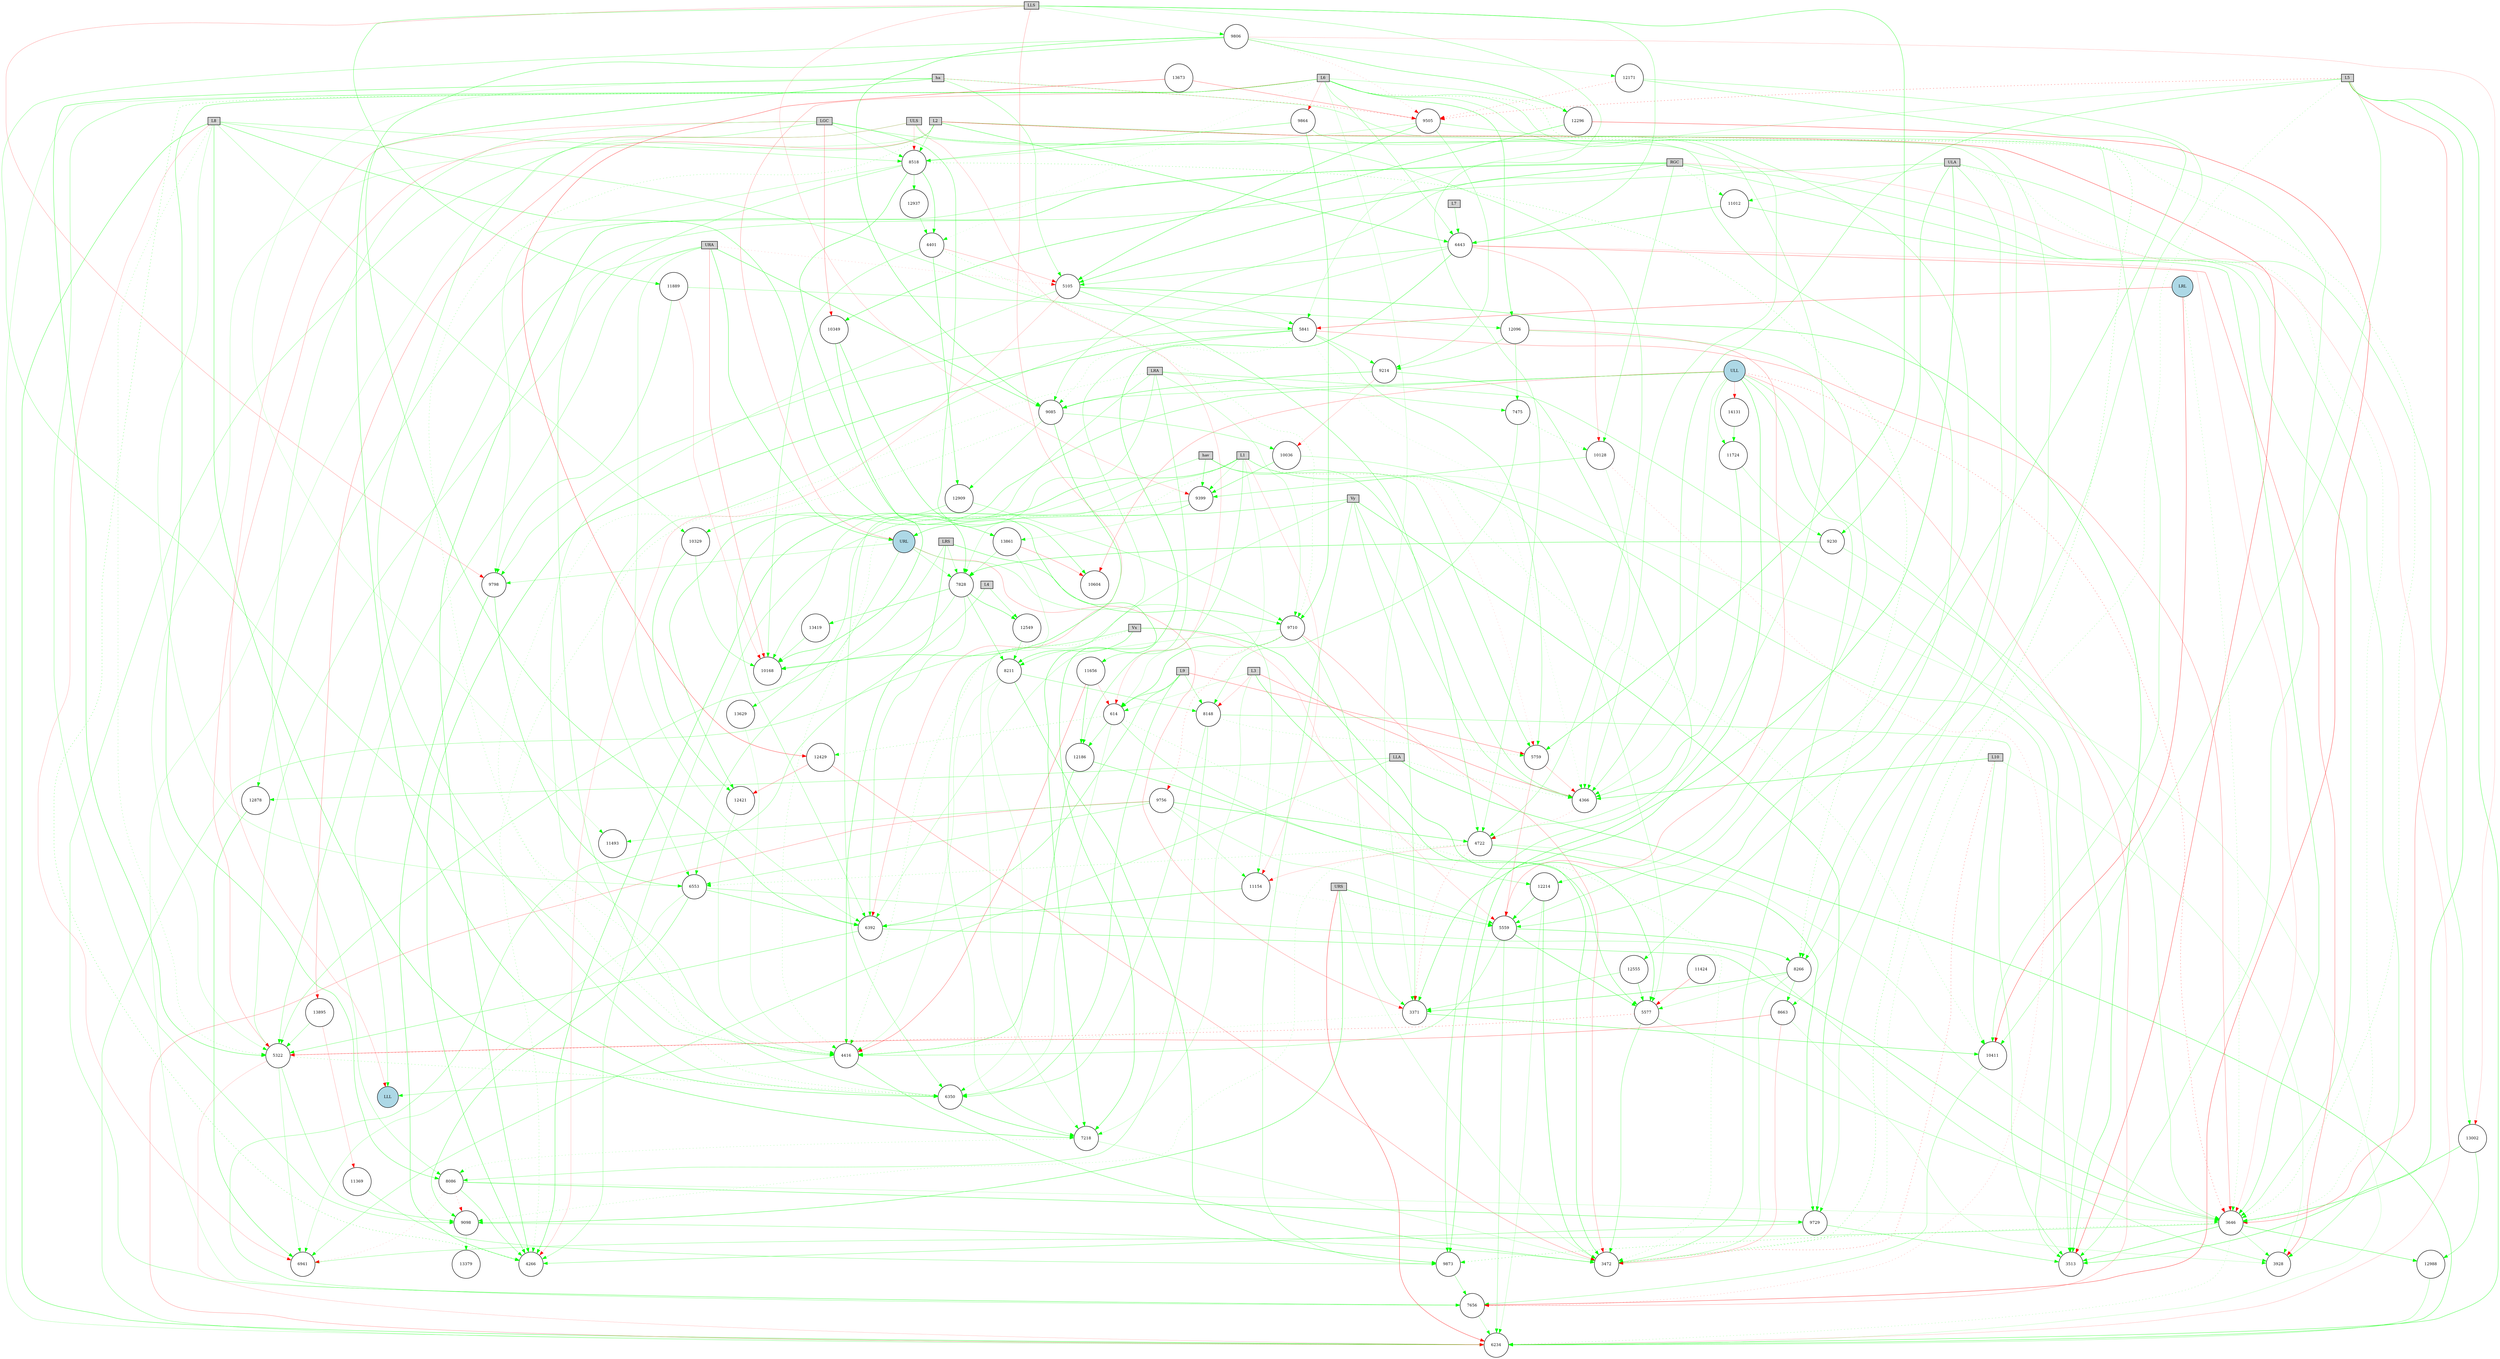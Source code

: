 digraph {
	node [fontsize=9 height=0.2 shape=circle width=0.2]
	ULL [fillcolor=lightblue style=filled]
	URL [fillcolor=lightblue style=filled]
	LRL [fillcolor=lightblue style=filled]
	ha [fillcolor=lightgray shape=box style=filled]
	LLL [fillcolor=lightblue style=filled]
	L7 [fillcolor=lightgray shape=box style=filled]
	L3 [fillcolor=lightgray shape=box style=filled]
	URS [fillcolor=lightgray shape=box style=filled]
	L9 [fillcolor=lightgray shape=box style=filled]
	L8 [fillcolor=lightgray shape=box style=filled]
	L10 [fillcolor=lightgray shape=box style=filled]
	L6 [fillcolor=lightgray shape=box style=filled]
	L5 [fillcolor=lightgray shape=box style=filled]
	L4 [fillcolor=lightgray shape=box style=filled]
	L2 [fillcolor=lightgray shape=box style=filled]
	RGC [fillcolor=lightgray shape=box style=filled]
	L1 [fillcolor=lightgray shape=box style=filled]
	LRA [fillcolor=lightgray shape=box style=filled]
	LRS [fillcolor=lightgray shape=box style=filled]
	URA [fillcolor=lightgray shape=box style=filled]
	LGC [fillcolor=lightgray shape=box style=filled]
	LLS [fillcolor=lightgray shape=box style=filled]
	LLA [fillcolor=lightgray shape=box style=filled]
	ULS [fillcolor=lightgray shape=box style=filled]
	ULA [fillcolor=lightgray shape=box style=filled]
	Vy [fillcolor=lightgray shape=box style=filled]
	Vx [fillcolor=lightgray shape=box style=filled]
	hav [fillcolor=lightgray shape=box style=filled]
	9729 [fillcolor=white style=filled]
	12296 [fillcolor=white style=filled]
	9230 [fillcolor=white style=filled]
	8211 [fillcolor=white style=filled]
	9756 [fillcolor=white style=filled]
	13861 [fillcolor=white style=filled]
	7218 [fillcolor=white style=filled]
	3646 [fillcolor=white style=filled]
	13379 [fillcolor=white style=filled]
	9798 [fillcolor=white style=filled]
	13895 [fillcolor=white style=filled]
	8266 [fillcolor=white style=filled]
	9806 [fillcolor=white style=filled]
	12878 [fillcolor=white style=filled]
	10329 [fillcolor=white style=filled]
	6234 [fillcolor=white style=filled]
	614 [fillcolor=white style=filled]
	11369 [fillcolor=white style=filled]
	13419 [fillcolor=white style=filled]
	10349 [fillcolor=white style=filled]
	12909 [fillcolor=white style=filled]
	11889 [fillcolor=white style=filled]
	4722 [fillcolor=white style=filled]
	5759 [fillcolor=white style=filled]
	12421 [fillcolor=white style=filled]
	9864 [fillcolor=white style=filled]
	12937 [fillcolor=white style=filled]
	12429 [fillcolor=white style=filled]
	9873 [fillcolor=white style=filled]
	7828 [fillcolor=white style=filled]
	11424 [fillcolor=white style=filled]
	4266 [fillcolor=white style=filled]
	10411 [fillcolor=white style=filled]
	9399 [fillcolor=white style=filled]
	12988 [fillcolor=white style=filled]
	13002 [fillcolor=white style=filled]
	5322 [fillcolor=white style=filled]
	6350 [fillcolor=white style=filled]
	5841 [fillcolor=white style=filled]
	11493 [fillcolor=white style=filled]
	6392 [fillcolor=white style=filled]
	11012 [fillcolor=white style=filled]
	12549 [fillcolor=white style=filled]
	12555 [fillcolor=white style=filled]
	4366 [fillcolor=white style=filled]
	6941 [fillcolor=white style=filled]
	9505 [fillcolor=white style=filled]
	3371 [fillcolor=white style=filled]
	6443 [fillcolor=white style=filled]
	4401 [fillcolor=white style=filled]
	7475 [fillcolor=white style=filled]
	14131 [fillcolor=white style=filled]
	10036 [fillcolor=white style=filled]
	13629 [fillcolor=white style=filled]
	12096 [fillcolor=white style=filled]
	4416 [fillcolor=white style=filled]
	8518 [fillcolor=white style=filled]
	3928 [fillcolor=white style=filled]
	13673 [fillcolor=white style=filled]
	10604 [fillcolor=white style=filled]
	9085 [fillcolor=white style=filled]
	11656 [fillcolor=white style=filled]
	9098 [fillcolor=white style=filled]
	12171 [fillcolor=white style=filled]
	10128 [fillcolor=white style=filled]
	3472 [fillcolor=white style=filled]
	11154 [fillcolor=white style=filled]
	8086 [fillcolor=white style=filled]
	6553 [fillcolor=white style=filled]
	12186 [fillcolor=white style=filled]
	12214 [fillcolor=white style=filled]
	5559 [fillcolor=white style=filled]
	10168 [fillcolor=white style=filled]
	3513 [fillcolor=white style=filled]
	5577 [fillcolor=white style=filled]
	11724 [fillcolor=white style=filled]
	8148 [fillcolor=white style=filled]
	8663 [fillcolor=white style=filled]
	7656 [fillcolor=white style=filled]
	9710 [fillcolor=white style=filled]
	5105 [fillcolor=white style=filled]
	9214 [fillcolor=white style=filled]
	13002 -> 3646 [color=green penwidth=0.6000000000000001 style=solid]
	3371 -> 10411 [color=green penwidth=0.6000000000000001 style=solid]
	8518 -> 9798 [color=green penwidth=0.30788151683938714 style=solid]
	7475 -> 10128 [color=green penwidth=0.5226350478844122 style=dotted]
	12096 -> 7475 [color=green penwidth=0.4 style=solid]
	10128 -> 7656 [color=red penwidth=0.3140748545685623 style=dotted]
	5841 -> 3646 [color=red penwidth=0.38538036891120375 style=solid]
	9505 -> 5105 [color=green penwidth=0.5806687642705032 style=solid]
	RGC -> 10128 [color=green penwidth=0.41784984666050173 style=solid]
	9806 -> 4416 [color=green penwidth=0.4 style=solid]
	9230 -> 7828 [color=green penwidth=0.6000000000000001 style=solid]
	L1 -> 6234 [color=green penwidth=0.2192388825932715 style=solid]
	L6 -> 9098 [color=green penwidth=0.4 style=solid]
	3646 -> 3513 [color=green penwidth=0.6000000000000001 style=solid]
	3646 -> 3928 [color=green penwidth=0.3347611082485399 style=solid]
	9729 -> 3513 [color=green penwidth=0.4881823805669476 style=solid]
	L2 -> 8518 [color=green penwidth=0.4074980750353462 style=solid]
	6443 -> 5105 [color=green penwidth=0.43968310993809956 style=solid]
	8663 -> 3928 [color=green penwidth=0.24444833300444846 style=solid]
	13861 -> 10604 [color=red penwidth=0.36742731110119164 style=solid]
	hav -> 9399 [color=green penwidth=0.467026738508447 style=solid]
	LRL -> 3646 [color=green penwidth=0.3819578390470072 style=dotted]
	ULA -> 11012 [color=green penwidth=0.3064033309383156 style=solid]
	L8 -> 6234 [color=green penwidth=0.6000000000000001 style=solid]
	L2 -> 3513 [color=red penwidth=0.5987589456925391 style=solid]
	ULS -> 8518 [color=red penwidth=0.2309724765928698 style=solid]
	L4 -> 7656 [color=green penwidth=0.4 style=solid]
	9806 -> 9085 [color=green penwidth=0.6000000000000001 style=solid]
	614 -> 6350 [color=green penwidth=0.28191313959389064 style=solid]
	4722 -> 6553 [color=green penwidth=0.4 style=dotted]
	10329 -> 12421 [color=green penwidth=0.5267677309002423 style=solid]
	L8 -> 6553 [color=green penwidth=0.2808415691622669 style=solid]
	ULA -> 5322 [color=green penwidth=0.4127086437373608 style=solid]
	L8 -> 10329 [color=green penwidth=0.3304053223950628 style=solid]
	8086 -> 6941 [color=red penwidth=0.23124051898540152 style=dotted]
	L5 -> 3646 [color=red penwidth=0.4519678997819005 style=solid]
	LRL -> 5841 [color=red penwidth=0.4908068884526513 style=solid]
	L9 -> 614 [color=green penwidth=0.48849619908383196 style=solid]
	614 -> 3472 [color=green penwidth=0.39211753565776974 style=dotted]
	L6 -> 12296 [color=green penwidth=0.31725150288682036 style=solid]
	8266 -> 3371 [color=green penwidth=0.6000000000000001 style=solid]
	9505 -> 3513 [color=green penwidth=0.3981925301111095 style=solid]
	LRA -> 6392 [color=green penwidth=0.4 style=solid]
	LLS -> 9798 [color=red penwidth=0.31106920305783464 style=solid]
	L8 -> 7218 [color=green penwidth=0.6000000000000001 style=solid]
	ha -> 10411 [color=green penwidth=0.3866462744209094 style=solid]
	9505 -> 9214 [color=green penwidth=0.4 style=solid]
	9098 -> 3472 [color=green penwidth=0.4 style=solid]
	5841 -> 4366 [color=green penwidth=0.22974580680174017 style=dotted]
	5105 -> 3513 [color=green penwidth=0.6000000000000001 style=solid]
	L8 -> 5322 [color=green penwidth=0.4 style=dotted]
	10329 -> 10168 [color=green penwidth=0.4 style=solid]
	12555 -> 5577 [color=green penwidth=0.5533226474105732 style=solid]
	12549 -> 8211 [color=green penwidth=0.4 style=solid]
	3646 -> 9873 [color=green penwidth=0.6000000000000001 style=dotted]
	Vx -> 5559 [color=red penwidth=0.22823415048024345 style=solid]
	L5 -> 5841 [color=green penwidth=0.2715947488259929 style=solid]
	LGC -> 10604 [color=green penwidth=0.5165805444613898 style=solid]
	LRA -> 3513 [color=green penwidth=0.4 style=solid]
	12878 -> 6941 [color=green penwidth=0.5900824123886499 style=solid]
	9710 -> 9756 [color=red penwidth=0.43044169379421415 style=dotted]
	L2 -> 7656 [color=green penwidth=0.3899124867985533 style=solid]
	9806 -> 6392 [color=green penwidth=0.5242778614543333 style=solid]
	LRS -> 9710 [color=green penwidth=0.5745977646911808 style=solid]
	ULL -> 9873 [color=green penwidth=0.598126163108874 style=solid]
	LLS -> 11889 [color=green penwidth=0.5039232068172412 style=solid]
	L1 -> 12186 [color=green penwidth=0.4236688656530784 style=solid]
	Vy -> 4366 [color=green penwidth=0.44905595136639 style=solid]
	ULL -> 3646 [color=red penwidth=0.5882734535560749 style=dotted]
	8086 -> 9098 [color=red penwidth=0.34723992229125183 style=dotted]
	9806 -> 12296 [color=green penwidth=0.5539796627112459 style=solid]
	L1 -> 11154 [color=red penwidth=0.21532686461931405 style=solid]
	11889 -> 9798 [color=green penwidth=0.4199777047775617 style=solid]
	12429 -> 12421 [color=red penwidth=0.3642846229722998 style=solid]
	12214 -> 3472 [color=green penwidth=0.586743854795102 style=solid]
	5559 -> 5577 [color=green penwidth=0.5855167224340261 style=solid]
	LLA -> 6234 [color=green penwidth=0.6000000000000001 style=solid]
	14131 -> 11724 [color=green penwidth=0.49255003113769363 style=solid]
	8148 -> 6350 [color=green penwidth=0.4 style=solid]
	5841 -> 9085 [color=green penwidth=0.3484658303783772 style=dotted]
	12214 -> 6234 [color=green penwidth=0.26719208615586565 style=solid]
	13861 -> 7218 [color=green penwidth=0.2652768109266168 style=solid]
	RGC -> 11012 [color=green penwidth=0.4 style=dotted]
	12421 -> 4416 [color=green penwidth=0.2752173491277178 style=solid]
	11724 -> 9230 [color=green penwidth=0.32210066962400385 style=solid]
	11724 -> 4366 [color=green penwidth=0.5008299586595971 style=solid]
	10349 -> 10168 [color=green penwidth=0.6000000000000001 style=solid]
	L1 -> 4416 [color=green penwidth=0.37733879051023533 style=dotted]
	9710 -> 614 [color=green penwidth=0.6000000000000001 style=solid]
	Vy -> URL [color=green penwidth=0.5263876141643999 style=solid]
	ULL -> 3472 [color=green penwidth=0.45053642033060515 style=solid]
	LLS -> 6443 [color=green penwidth=0.4181174042570666 style=solid]
	URA -> 10168 [color=red penwidth=0.3696845546589229 style=solid]
	6443 -> 10128 [color=red penwidth=0.2954694848461211 style=solid]
	L4 -> 12549 [color=green penwidth=0.4028520462860262 style=solid]
	5559 -> 8266 [color=green penwidth=0.6000000000000001 style=solid]
	5322 -> 9098 [color=green penwidth=0.4306902257412202 style=solid]
	ULS -> 8663 [color=green penwidth=0.33434505775254075 style=solid]
	8266 -> 3472 [color=green penwidth=0.3455043662652278 style=solid]
	L5 -> 6234 [color=green penwidth=0.6000000000000001 style=solid]
	10128 -> 9399 [color=green penwidth=0.4491295415874581 style=solid]
	ha -> 5105 [color=green penwidth=0.4135537489069496 style=solid]
	10349 -> 7218 [color=green penwidth=0.6000000000000001 style=solid]
	L3 -> 7218 [color=green penwidth=0.27209005670206954 style=solid]
	LGC -> LLL [color=red penwidth=0.26100306850149657 style=solid]
	LRS -> 4416 [color=green penwidth=0.5634262909738624 style=solid]
	5322 -> 6941 [color=green penwidth=0.33926377551687203 style=solid]
	11012 -> 6443 [color=green penwidth=0.6000000000000001 style=solid]
	L2 -> 5322 [color=green penwidth=0.265460339526706 style=solid]
	8663 -> 5322 [color=red penwidth=0.4663196104266078 style=solid]
	9214 -> 10036 [color=red penwidth=0.2470571507194685 style=solid]
	5759 -> 4366 [color=red penwidth=0.25739515313205574 style=solid]
	9798 -> 4266 [color=green penwidth=0.6000000000000001 style=solid]
	7828 -> 13419 [color=green penwidth=0.49328860001097763 style=solid]
	LLS -> 9806 [color=green penwidth=0.25869374045151844 style=solid]
	9214 -> 9873 [color=green penwidth=0.46058729476182264 style=solid]
	4416 -> 3472 [color=green penwidth=0.4944497470845408 style=solid]
	URA -> 9085 [color=green penwidth=0.6000000000000001 style=solid]
	4722 -> 11154 [color=red penwidth=0.2138567609321572 style=solid]
	8266 -> 8663 [color=green penwidth=0.47268259044321165 style=solid]
	4401 -> 12909 [color=green penwidth=0.5738585326357231 style=solid]
	L8 -> 6941 [color=red penwidth=0.260105896357131 style=solid]
	6392 -> 5322 [color=green penwidth=0.4605796603028508 style=solid]
	12096 -> 12214 [color=green penwidth=0.4 style=solid]
	614 -> 12186 [color=green penwidth=0.4005631287388106 style=solid]
	12296 -> 10349 [color=green penwidth=0.6000000000000001 style=solid]
	LRS -> 7828 [color=green penwidth=0.31505301405965846 style=solid]
	9085 -> 10036 [color=green penwidth=0.39899065720354504 style=solid]
	13629 -> 4416 [color=green penwidth=0.2261348621811857 style=solid]
	9085 -> 10168 [color=green penwidth=0.6000000000000001 style=solid]
	12988 -> 6234 [color=green penwidth=0.4 style=solid]
	4401 -> 5105 [color=red penwidth=0.29382283109489005 style=solid]
	13861 -> 7828 [color=green penwidth=0.4 style=solid]
	URA -> URL [color=green penwidth=0.6000000000000001 style=solid]
	8148 -> 8086 [color=green penwidth=0.4 style=solid]
	L6 -> 12096 [color=green penwidth=0.5781699209949736 style=solid]
	L10 -> 10411 [color=green penwidth=0.4 style=solid]
	ULL -> 11724 [color=green penwidth=0.4 style=solid]
	11369 -> 9873 [color=green penwidth=0.41249691317875614 style=solid]
	L6 -> 3371 [color=green penwidth=0.22627275138142197 style=solid]
	11656 -> 614 [color=red penwidth=0.22153729982775633 style=solid]
	L6 -> 4401 [color=green penwidth=0.2087135157334854 style=dotted]
	L10 -> 3472 [color=red penwidth=0.5385058582655775 style=dotted]
	9806 -> 12171 [color=green penwidth=0.31347972289831316 style=solid]
	6443 -> 6553 [color=green penwidth=0.36478116008052797 style=solid]
	5841 -> 9798 [color=green penwidth=0.4 style=solid]
	ULS -> 9729 [color=green penwidth=0.3456108811371068 style=solid]
	L8 -> 5841 [color=green penwidth=0.40681239473790864 style=solid]
	3646 -> 12988 [color=green penwidth=0.6000000000000001 style=solid]
	L3 -> 8148 [color=red penwidth=0.2320442039483995 style=solid]
	6553 -> 3928 [color=green penwidth=0.38691706905448686 style=solid]
	L1 -> 10411 [color=green penwidth=0.4 style=dotted]
	12429 -> 3472 [color=red penwidth=0.37786334137562544 style=solid]
	RGC -> 6234 [color=red penwidth=0.22252518461583715 style=solid]
	L1 -> 4266 [color=green penwidth=0.6000000000000001 style=solid]
	RGC -> 9085 [color=green penwidth=0.4 style=solid]
	LLA -> 4366 [color=green penwidth=0.4 style=dotted]
	L9 -> 6392 [color=green penwidth=0.48014280370303325 style=solid]
	8518 -> 6350 [color=green penwidth=0.4 style=solid]
	7475 -> 8148 [color=green penwidth=0.4 style=solid]
	L2 -> 13895 [color=red penwidth=0.37830279374022735 style=solid]
	L2 -> 6443 [color=green penwidth=0.6000000000000001 style=solid]
	6350 -> 7218 [color=green penwidth=0.6000000000000001 style=solid]
	Vy -> 9873 [color=green penwidth=0.4 style=solid]
	URA -> 6392 [color=green penwidth=0.3292483267007227 style=solid]
	6443 -> 3646 [color=red penwidth=0.20674427354002056 style=solid]
	URL -> 3371 [color=red penwidth=0.3460033158972945 style=solid]
	URS -> 6234 [color=red penwidth=0.6000000000000001 style=solid]
	ULA -> 8266 [color=green penwidth=0.4 style=solid]
	7218 -> 8086 [color=green penwidth=0.32135441479894566 style=dotted]
	URS -> 9098 [color=green penwidth=0.6000000000000001 style=solid]
	9085 -> 12909 [color=green penwidth=0.3919598251136752 style=solid]
	7828 -> 8211 [color=green penwidth=0.4862532542326111 style=solid]
	L10 -> 4366 [color=green penwidth=0.6000000000000001 style=solid]
	10036 -> 9399 [color=green penwidth=0.5141540421403041 style=solid]
	9399 -> 13861 [color=green penwidth=0.2377932012841483 style=solid]
	8148 -> 3513 [color=green penwidth=0.4061080164052552 style=solid]
	L9 -> 8148 [color=green penwidth=0.3907224673129496 style=solid]
	9230 -> 3646 [color=green penwidth=0.3602413915772297 style=solid]
	4722 -> 3371 [color=red penwidth=0.40889924760505747 style=dotted]
	9798 -> 6553 [color=green penwidth=0.552896351624822 style=solid]
	URL -> 6553 [color=green penwidth=0.4 style=solid]
	LRA -> 11656 [color=green penwidth=0.44034392225081875 style=solid]
	6443 -> 3928 [color=red penwidth=0.4581250008186088 style=solid]
	8086 -> 9729 [color=green penwidth=0.5694876448205184 style=solid]
	RGC -> 3646 [color=green penwidth=0.4 style=solid]
	9864 -> 4722 [color=green penwidth=0.3743671383568511 style=solid]
	11154 -> 5559 [color=green penwidth=0.22980987350459403 style=dotted]
	9864 -> 9710 [color=green penwidth=0.5702423246815466 style=solid]
	L8 -> 8518 [color=green penwidth=0.4 style=solid]
	URS -> 5559 [color=green penwidth=0.5851078959684908 style=solid]
	9214 -> 9085 [color=green penwidth=0.6000000000000001 style=solid]
	L1 -> 3513 [color=green penwidth=0.4 style=solid]
	5322 -> 6234 [color=red penwidth=0.20678790148888385 style=solid]
	8663 -> 3472 [color=red penwidth=0.3060820523531148 style=solid]
	ULL -> 3513 [color=green penwidth=0.4 style=solid]
	LLA -> 6941 [color=green penwidth=0.4 style=solid]
	L2 -> 12555 [color=green penwidth=0.423639771011858 style=solid]
	614 -> 12429 [color=green penwidth=0.45334827143784007 style=dotted]
	L6 -> 4366 [color=green penwidth=0.3714414458189853 style=solid]
	LRA -> 10168 [color=green penwidth=0.4 style=solid]
	URL -> 11154 [color=green penwidth=0.36323198299165094 style=solid]
	LRA -> 9710 [color=green penwidth=0.3017624754397227 style=solid]
	12171 -> 5559 [color=green penwidth=0.4582915827965974 style=solid]
	L3 -> 614 [color=green penwidth=0.20221357086527178 style=solid]
	L6 -> 6234 [color=green penwidth=0.283020050449514 style=solid]
	6443 -> 7218 [color=green penwidth=0.6000000000000001 style=solid]
	4401 -> 9710 [color=green penwidth=0.3963736436315698 style=dotted]
	5105 -> 4416 [color=green penwidth=0.341881492076863 style=solid]
	4722 -> 9098 [color=green penwidth=0.3323129086416915 style=dotted]
	9756 -> 11493 [color=green penwidth=0.4 style=solid]
	L10 -> 3928 [color=green penwidth=0.23935885135509366 style=solid]
	5105 -> 4266 [color=red penwidth=0.24147997781317596 style=solid]
	URA -> 5105 [color=red penwidth=0.23749169366420025 style=dotted]
	4366 -> 4722 [color=red penwidth=0.3271736593199009 style=dotted]
	8518 -> 4401 [color=green penwidth=0.6000000000000001 style=solid]
	ULA -> 13002 [color=green penwidth=0.4 style=solid]
	L2 -> 6350 [color=green penwidth=0.4 style=dotted]
	L9 -> 6350 [color=green penwidth=0.47477259812375544 style=solid]
	LGC -> 8518 [color=green penwidth=0.26127831029085297 style=solid]
	URA -> 5322 [color=green penwidth=0.3588895755193423 style=solid]
	11656 -> 12186 [color=green penwidth=0.5632100232542051 style=solid]
	RGC -> 4266 [color=green penwidth=0.5706187850271569 style=solid]
	9710 -> 3371 [color=green penwidth=0.40899222403662444 style=solid]
	12171 -> 8266 [color=green penwidth=0.3789488284307439 style=solid]
	L6 -> 8086 [color=green penwidth=0.5301223409097788 style=solid]
	LRL -> 10411 [color=red penwidth=0.5839903048827344 style=solid]
	11154 -> 6392 [color=green penwidth=0.5546190252663736 style=solid]
	8148 -> 5759 [color=green penwidth=0.35511677629752236 style=dotted]
	3646 -> 6941 [color=green penwidth=0.4 style=solid]
	9399 -> 7828 [color=green penwidth=0.29839095009280403 style=solid]
	614 -> 12214 [color=green penwidth=0.4 style=solid]
	Vy -> 9729 [color=green penwidth=0.5826897695961364 style=solid]
	ha -> 11493 [color=green penwidth=0.21769406449967235 style=solid]
	7656 -> 6234 [color=green penwidth=0.2940575482580593 style=solid]
	4722 -> 9729 [color=green penwidth=0.6000000000000001 style=solid]
	5759 -> 5559 [color=red penwidth=0.31958828292378505 style=solid]
	9756 -> 11154 [color=green penwidth=0.2597601210678945 style=solid]
	12186 -> 4416 [color=green penwidth=0.5655276498542188 style=solid]
	6553 -> 6392 [color=green penwidth=0.5164572066123074 style=solid]
	8518 -> 12937 [color=green penwidth=0.45241157684474304 style=solid]
	12186 -> 5577 [color=green penwidth=0.5328767688601597 style=solid]
	LLS -> 6392 [color=red penwidth=0.3099372810724794 style=solid]
	L6 -> URL [color=red penwidth=0.3305417910158077 style=solid]
	10128 -> 4366 [color=green penwidth=0.25027428843931215 style=solid]
	8211 -> 8148 [color=green penwidth=0.4 style=solid]
	5105 -> 4722 [color=green penwidth=0.49322349145474315 style=solid]
	9756 -> 4722 [color=green penwidth=0.6000000000000001 style=solid]
	9399 -> 4266 [color=green penwidth=0.38378278055080517 style=solid]
	Vx -> 5577 [color=green penwidth=0.6000000000000001 style=solid]
	8518 -> 8266 [color=green penwidth=0.5303335928600532 style=dotted]
	Vx -> 4416 [color=green penwidth=0.430266304191281 style=dotted]
	5841 -> 5759 [color=green penwidth=0.41446547992559235 style=solid]
	3371 -> 4416 [color=green penwidth=0.24825890707617854 style=dotted]
	ULA -> 3646 [color=green penwidth=0.36969679340534367 style=dotted]
	LLS -> 9399 [color=red penwidth=0.234512964381107 style=solid]
	13002 -> 12988 [color=green penwidth=0.4858673658196215 style=solid]
	6553 -> 6941 [color=green penwidth=0.2946642378262676 style=solid]
	9710 -> 3472 [color=red penwidth=0.35500760402781945 style=solid]
	7828 -> 6392 [color=green penwidth=0.4 style=solid]
	L5 -> 4366 [color=green penwidth=0.44358003109483557 style=solid]
	L2 -> 3646 [color=green penwidth=0.4819033465387429 style=dotted]
	ULL -> 14131 [color=red penwidth=0.2737236769242569 style=solid]
	5841 -> 9214 [color=green penwidth=0.4 style=solid]
	URL -> 7828 [color=green penwidth=0.3591908655569792 style=solid]
	LRA -> 4416 [color=green penwidth=0.34778288093802795 style=dotted]
	12171 -> 9505 [color=red penwidth=0.4822995152188059 style=dotted]
	5577 -> 3646 [color=green penwidth=0.3581880180261776 style=solid]
	L9 -> 5759 [color=red penwidth=0.4349758797002379 style=solid]
	LRS -> 5322 [color=green penwidth=0.4 style=solid]
	ULS -> 614 [color=red penwidth=0.24010475442474719 style=solid]
	L3 -> 3472 [color=green penwidth=0.6000000000000001 style=solid]
	L1 -> 614 [color=green penwidth=0.23209994333943196 style=solid]
	Vx -> 8211 [color=green penwidth=0.553566937378154 style=solid]
	hav -> 4366 [color=green penwidth=0.46473732971757953 style=solid]
	9806 -> 9505 [color=red penwidth=0.26601091551740735 style=dotted]
	ULS -> 7656 [color=green penwidth=0.25530008146269284 style=solid]
	LGC -> 6350 [color=green penwidth=0.4 style=solid]
	5322 -> 6350 [color=green penwidth=0.42294709732753893 style=dotted]
	5559 -> 6234 [color=green penwidth=0.4 style=solid]
	6392 -> 3646 [color=green penwidth=0.5241458357035653 style=solid]
	5559 -> 4416 [color=green penwidth=0.4 style=solid]
	LGC -> 10349 [color=red penwidth=0.40108189424804086 style=solid]
	9756 -> 6553 [color=green penwidth=0.4 style=solid]
	8518 -> 13861 [color=green penwidth=0.6000000000000001 style=solid]
	12937 -> 4401 [color=green penwidth=0.4 style=solid]
	URL -> 9798 [color=green penwidth=0.32953006274068475 style=solid]
	12214 -> 5559 [color=green penwidth=0.5621636727848842 style=solid]
	L7 -> 6443 [color=green penwidth=0.4 style=solid]
	7828 -> 10168 [color=green penwidth=0.4 style=solid]
	L1 -> 13629 [color=green penwidth=0.4 style=solid]
	9756 -> 5559 [color=green penwidth=0.292140249983856 style=solid]
	RGC -> 12878 [color=green penwidth=0.4 style=solid]
	9710 -> 6392 [color=green penwidth=0.28559664255412853 style=solid]
	L5 -> 3472 [color=green penwidth=0.3913514716063865 style=dotted]
	8211 -> 4416 [color=green penwidth=0.24109123544697858 style=solid]
	5105 -> 5841 [color=green penwidth=0.4 style=solid]
	ULA -> 3371 [color=green penwidth=0.5954524316926593 style=solid]
	ULS -> 5322 [color=red penwidth=0.31291466857616246 style=solid]
	4722 -> 3646 [color=green penwidth=0.2838152921559812 style=solid]
	8086 -> 3646 [color=green penwidth=0.2222872131609307 style=solid]
	L5 -> 9505 [color=red penwidth=0.6000000000000001 style=dotted]
	10411 -> 7656 [color=green penwidth=0.3855000209237023 style=solid]
	ULL -> 9085 [color=green penwidth=0.4 style=solid]
	11889 -> 10168 [color=red penwidth=0.23122363865814102 style=solid]
	13895 -> 5322 [color=green penwidth=0.4 style=solid]
	L1 -> 9399 [color=green penwidth=0.27860175466574544 style=solid]
	L3 -> 4366 [color=red penwidth=0.44306115246862976 style=solid]
	11889 -> 12096 [color=green penwidth=0.3788190561685143 style=solid]
	13895 -> 11369 [color=red penwidth=0.2692973662677288 style=solid]
	Vy -> 7218 [color=green penwidth=0.3559113624386281 style=solid]
	ha -> 9505 [color=red penwidth=0.5613889905578932 style=dotted]
	9806 -> 13002 [color=red penwidth=0.21788824461292997 style=solid]
	12909 -> 10329 [color=green penwidth=0.4 style=solid]
	11656 -> 4416 [color=red penwidth=0.46714120327049086 style=solid]
	7218 -> 3472 [color=green penwidth=0.2566099374028312 style=solid]
	ULL -> 12421 [color=green penwidth=0.5058028684165348 style=solid]
	L8 -> 7828 [color=green penwidth=0.545241363086127 style=solid]
	7828 -> 12549 [color=green penwidth=0.6000000000000001 style=solid]
	9756 -> 6234 [color=red penwidth=0.3461807475440096 style=solid]
	URA -> LLL [color=green penwidth=0.3734404428984265 style=solid]
	8086 -> 4266 [color=green penwidth=0.4535989927968067 style=solid]
	Vx -> 6234 [color=green penwidth=0.4 style=solid]
	11012 -> 3646 [color=green penwidth=0.49713920373118564 style=solid]
	LLS -> 5759 [color=green penwidth=0.6000000000000001 style=solid]
	6553 -> 9098 [color=green penwidth=0.5108886676473572 style=solid]
	LLS -> 4722 [color=green penwidth=0.38240704701040384 style=solid]
	Vy -> 3371 [color=green penwidth=0.4228700157157418 style=solid]
	hav -> 6350 [color=green penwidth=0.4 style=solid]
	9085 -> 4266 [color=green penwidth=0.4 style=dotted]
	5577 -> 3472 [color=green penwidth=0.4388810457774499 style=solid]
	ULL -> 10604 [color=red penwidth=0.35658014679273 style=solid]
	5841 -> 4266 [color=green penwidth=0.5958289190899214 style=solid]
	ha -> 5322 [color=green penwidth=0.6000000000000001 style=solid]
	LLA -> 12878 [color=green penwidth=0.42086210209668706 style=solid]
	L5 -> 3513 [color=green penwidth=0.6000000000000001 style=solid]
	L6 -> 4266 [color=green penwidth=0.6000000000000001 style=dotted]
	ULL -> 7656 [color=red penwidth=0.3174686650233506 style=solid]
	L5 -> 10411 [color=green penwidth=0.4 style=solid]
	5841 -> 8211 [color=green penwidth=0.4 style=solid]
	ULA -> 9230 [color=green penwidth=0.5032124957857476 style=solid]
	ULL -> 4366 [color=green penwidth=0.29934455838091445 style=solid]
	RGC -> 5105 [color=green penwidth=0.6000000000000001 style=solid]
	L1 -> 5759 [color=red penwidth=0.21479794048551348 style=dotted]
	9729 -> 4266 [color=green penwidth=0.4454141415224045 style=solid]
	10036 -> 5577 [color=green penwidth=0.33188468734128584 style=solid]
	LRA -> 7475 [color=green penwidth=0.37971916404038053 style=solid]
	13673 -> 9505 [color=red penwidth=0.4324637733987875 style=solid]
	4416 -> LLL [color=green penwidth=0.4094221264832655 style=solid]
	9873 -> 7656 [color=green penwidth=0.4 style=solid]
	12555 -> 3371 [color=green penwidth=0.4 style=solid]
	4401 -> 10168 [color=green penwidth=0.4 style=solid]
	12096 -> 9214 [color=green penwidth=0.4 style=solid]
	L6 -> 5559 [color=green penwidth=0.4 style=solid]
	8266 -> 5577 [color=green penwidth=0.27326767207398983 style=solid]
	13673 -> 12429 [color=red penwidth=0.5503951871704312 style=solid]
	8211 -> 9873 [color=green penwidth=0.6000000000000001 style=solid]
	URS -> 3472 [color=green penwidth=0.26115679166498107 style=solid]
	L6 -> 6443 [color=green penwidth=0.4 style=solid]
	5577 -> 5322 [color=red penwidth=0.5814269345114509 style=dotted]
	12296 -> 7656 [color=red penwidth=0.6000000000000001 style=solid]
	hav -> 5759 [color=green penwidth=0.4891165709295974 style=solid]
	11424 -> 5577 [color=red penwidth=0.4145125199833699 style=solid]
	ha -> 6350 [color=green penwidth=0.590447944254872 style=solid]
	9098 -> 13379 [color=green penwidth=0.30457021235468446 style=solid]
	13419 -> 10168 [color=green penwidth=0.4 style=solid]
	L6 -> 9864 [color=red penwidth=0.22837328715650507 style=solid]
	3646 -> 6234 [color=green penwidth=0.3402781628684438 style=dotted]
	12909 -> 9710 [color=green penwidth=0.3784721422629098 style=solid]
	RGC -> 3928 [color=green penwidth=0.4 style=solid]
	LGC -> 8086 [color=green penwidth=0.3569589174047869 style=solid]
	8211 -> 6350 [color=green penwidth=0.2243312034084317 style=solid]
	9505 -> 8518 [color=green penwidth=0.3050426357359889 style=solid]
	LGC -> 4722 [color=green penwidth=0.4 style=solid]
	L6 -> 3472 [color=green penwidth=0.6000000000000001 style=dotted]
	9864 -> 8518 [color=green penwidth=0.5150636108450428 style=solid]
	12096 -> 5559 [color=red penwidth=0.35817992853925396 style=solid]
}
